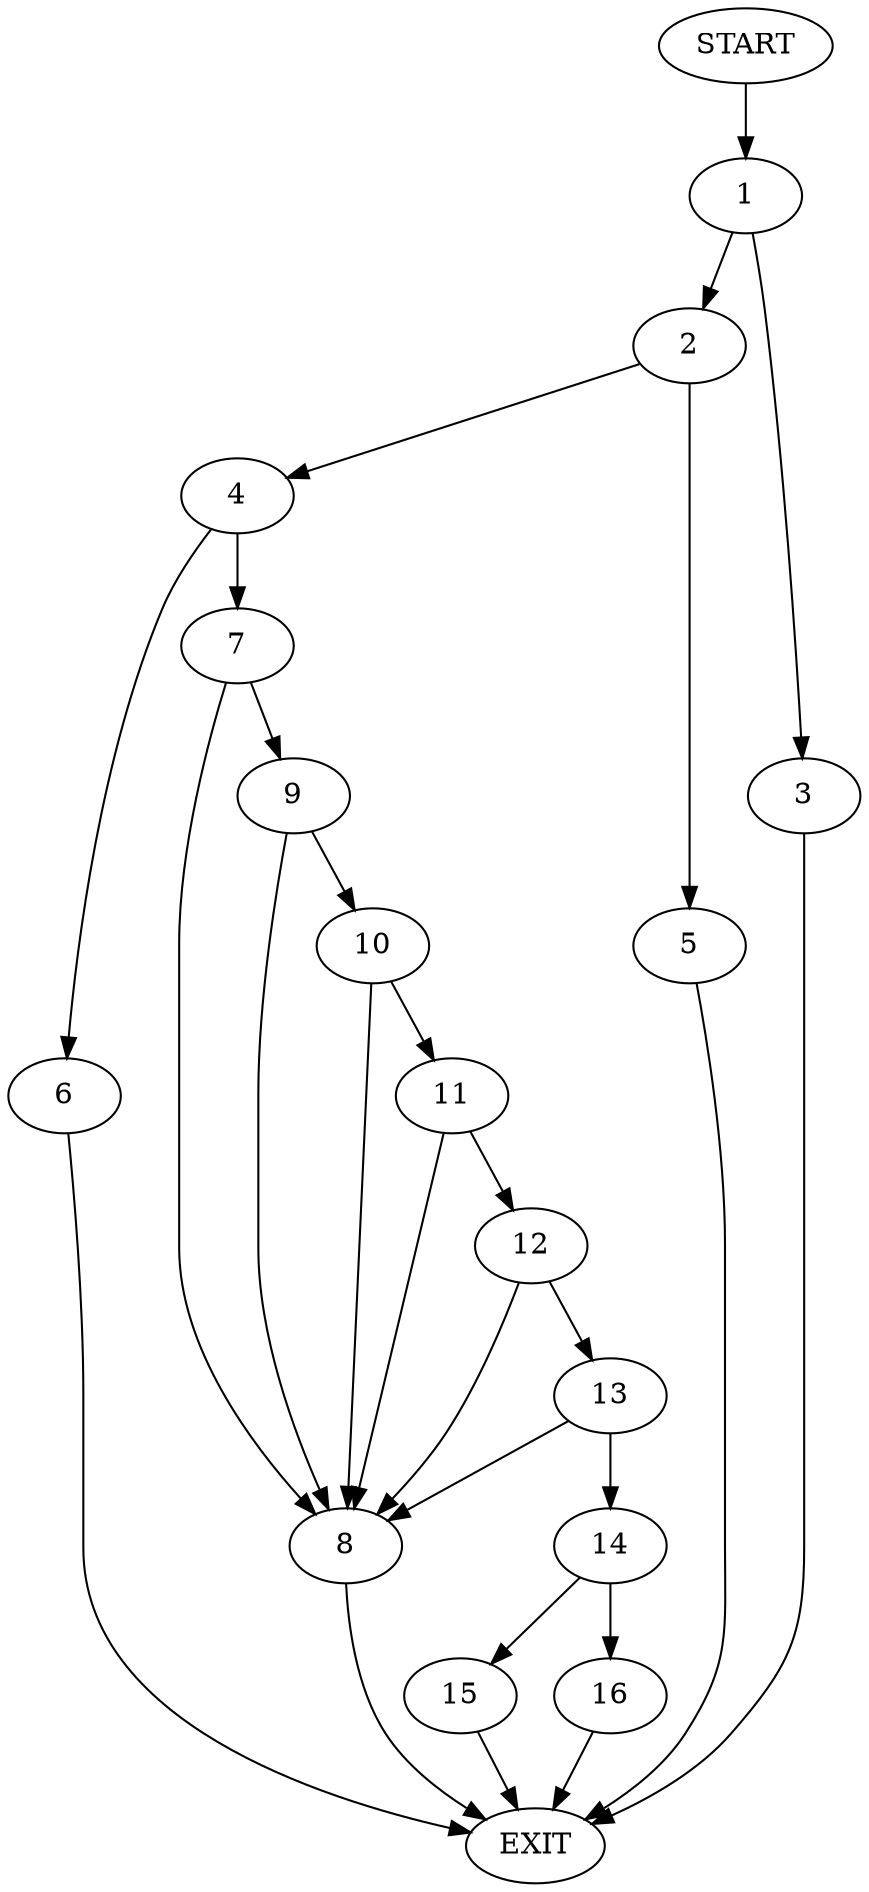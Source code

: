 digraph {
0 [label="START"]
17 [label="EXIT"]
0 -> 1
1 -> 2
1 -> 3
3 -> 17
2 -> 4
2 -> 5
4 -> 6
4 -> 7
5 -> 17
6 -> 17
7 -> 8
7 -> 9
8 -> 17
9 -> 8
9 -> 10
10 -> 8
10 -> 11
11 -> 12
11 -> 8
12 -> 8
12 -> 13
13 -> 8
13 -> 14
14 -> 15
14 -> 16
15 -> 17
16 -> 17
}
